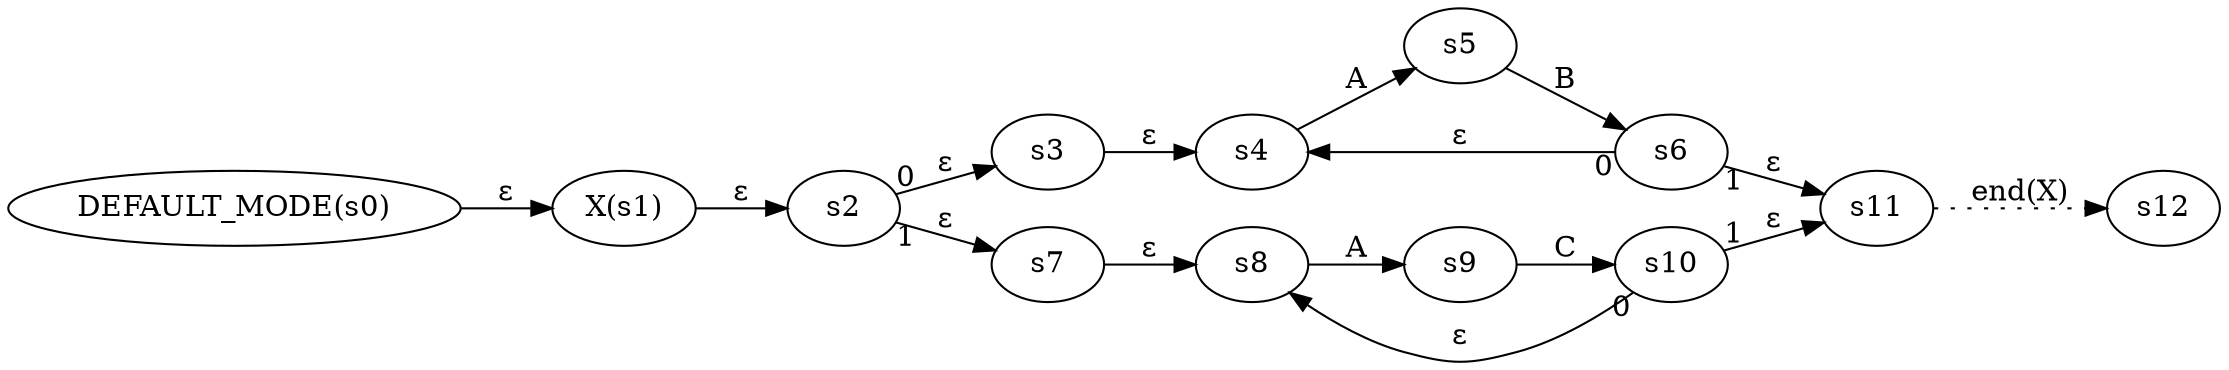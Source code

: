 digraph ATN {
  rankdir=LR;

  "DEFAULT_MODE(s0)" -> "X(s1)" [label=ε]
  "X(s1)" -> s2 [label=ε]
  s2 -> s3 [label=ε taillabel=0]
  s3 -> s4 [label=ε]
  s4 -> s5 [label=A]
  s5 -> s6 [label=B]
  s6 -> s4 [label=ε taillabel=0]
  s6 -> s11 [label=ε taillabel=1]
  s11 -> s12 [label="end(X)" style=dotted]
  s2 -> s7 [label=ε taillabel=1]
  s7 -> s8 [label=ε]
  s8 -> s9 [label=A]
  s9 -> s10 [label=C]
  s10 -> s8 [label=ε taillabel=0]
  s10 -> s11 [label=ε taillabel=1]
}